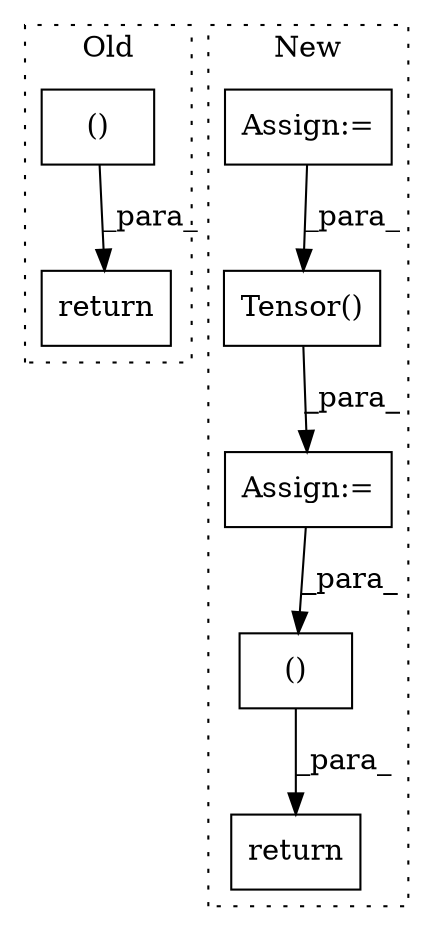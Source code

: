 digraph G {
subgraph cluster0 {
1 [label="return" a="93" s="4433" l="7" shape="box"];
5 [label="()" a="54" s="4419" l="7" shape="box"];
label = "Old";
style="dotted";
}
subgraph cluster1 {
2 [label="Tensor()" a="75" s="4010,4049" l="13,1" shape="box"];
3 [label="Assign:=" a="68" s="4007" l="3" shape="box"];
4 [label="Assign:=" a="68" s="3525" l="3" shape="box"];
6 [label="()" a="54" s="4085" l="3" shape="box"];
7 [label="return" a="93" s="4072" l="7" shape="box"];
label = "New";
style="dotted";
}
2 -> 3 [label="_para_"];
3 -> 6 [label="_para_"];
4 -> 2 [label="_para_"];
5 -> 1 [label="_para_"];
6 -> 7 [label="_para_"];
}